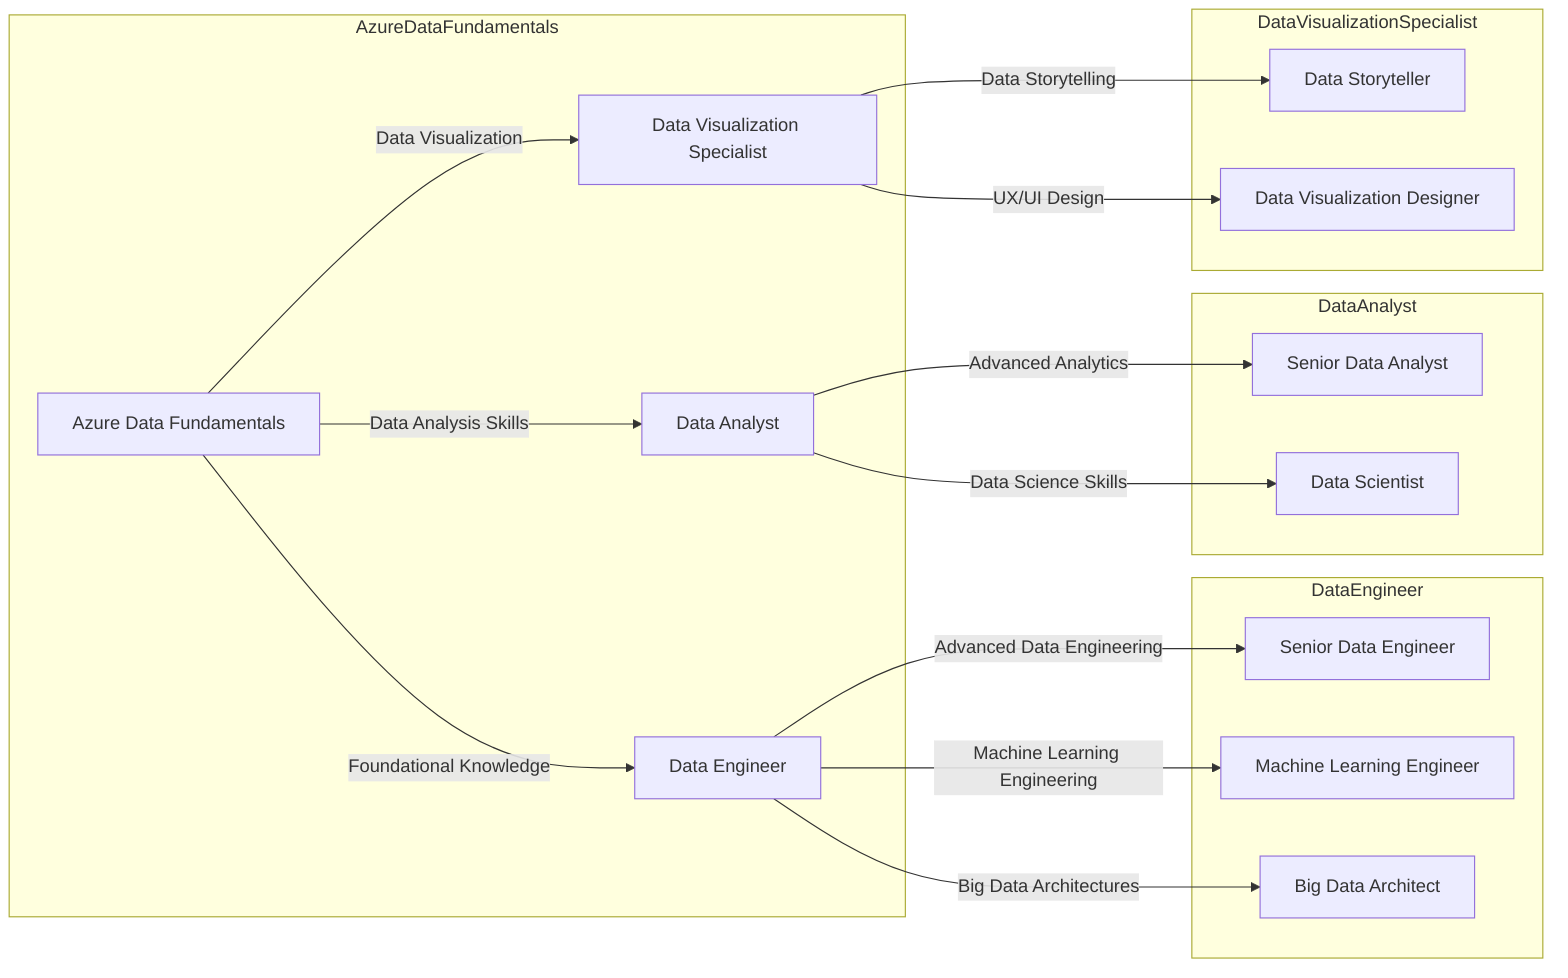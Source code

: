 graph LR
  subgraph AzureDataFundamentals
    A[Azure Data Fundamentals]
    A -->|Foundational Knowledge| B[Data Engineer]
    A -->|Data Analysis Skills| C[Data Analyst]
    A -->|Data Visualization| D[Data Visualization Specialist]
  end

  subgraph DataEngineer
    B -->|Advanced Data Engineering| E[Senior Data Engineer]
    B -->|Machine Learning Engineering| F[Machine Learning Engineer]
    B -->|Big Data Architectures| G[Big Data Architect]
  end

  subgraph DataAnalyst
    C -->|Advanced Analytics| H[Senior Data Analyst]
    C -->|Data Science Skills| I[Data Scientist]
  end

  subgraph DataVisualizationSpecialist
    D -->|Data Storytelling| J[Data Storyteller]
    D -->|UX/UI Design| K[Data Visualization Designer]
  end